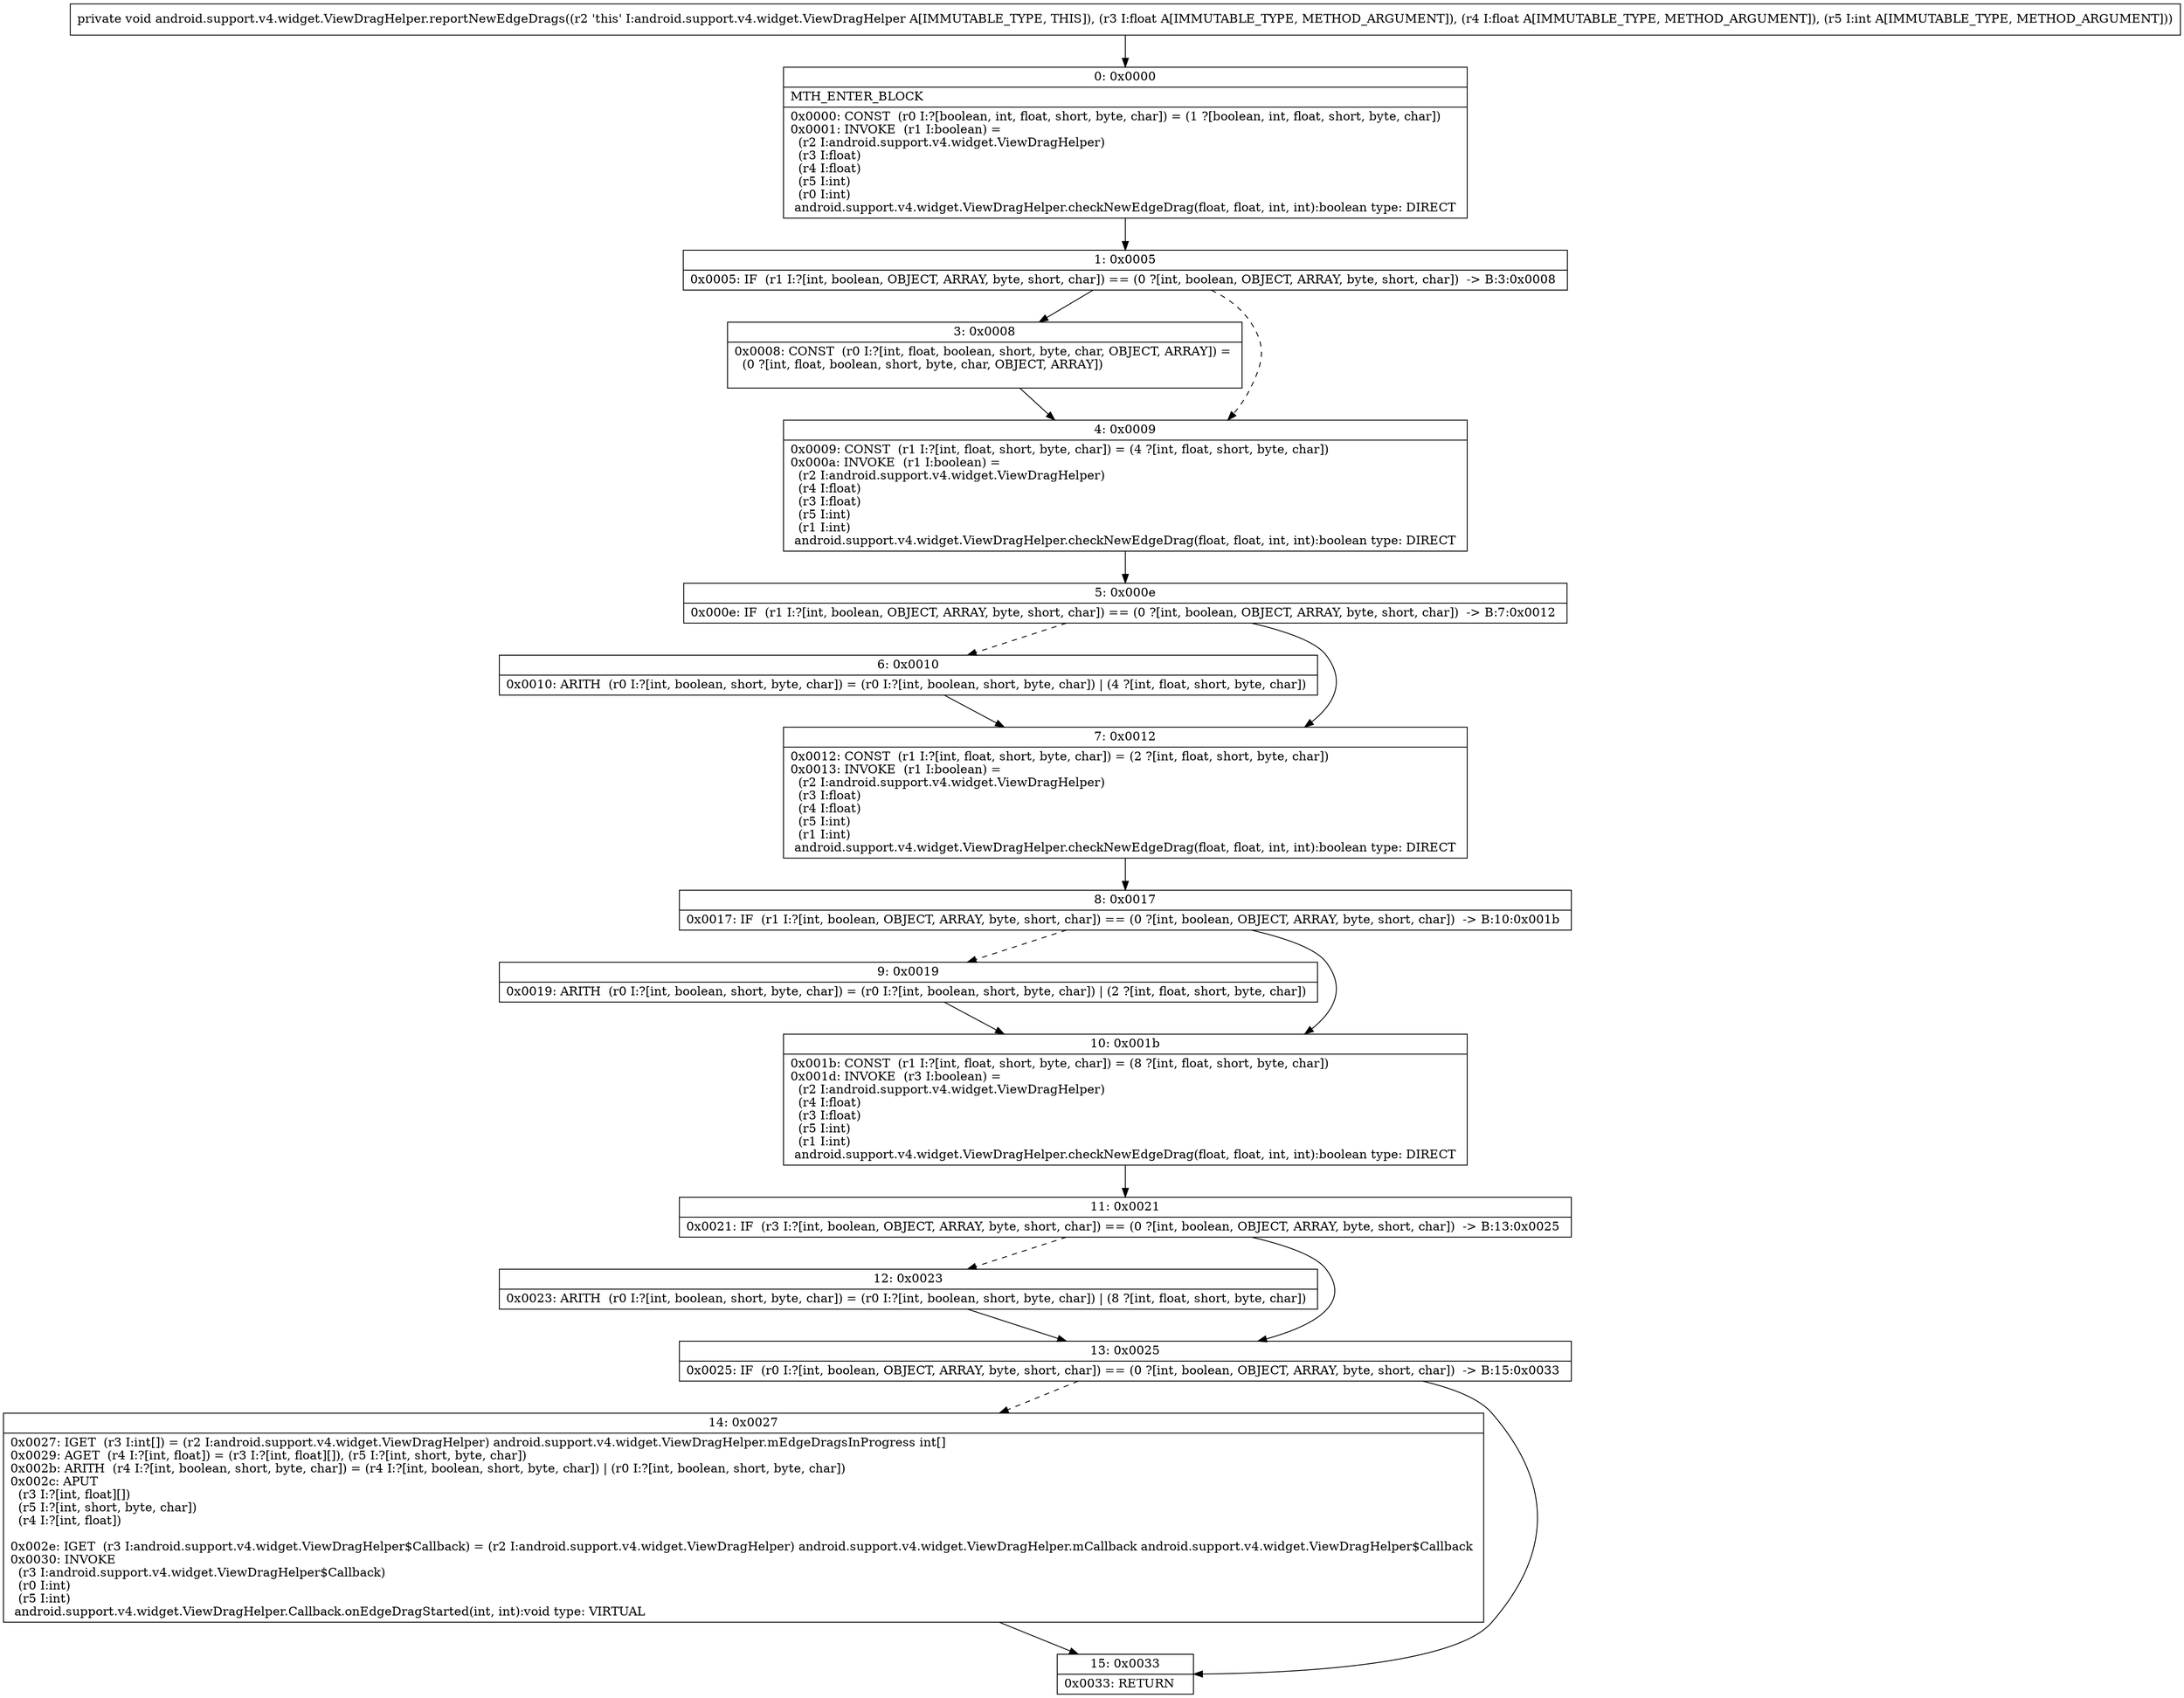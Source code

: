 digraph "CFG forandroid.support.v4.widget.ViewDragHelper.reportNewEdgeDrags(FFI)V" {
Node_0 [shape=record,label="{0\:\ 0x0000|MTH_ENTER_BLOCK\l|0x0000: CONST  (r0 I:?[boolean, int, float, short, byte, char]) = (1 ?[boolean, int, float, short, byte, char]) \l0x0001: INVOKE  (r1 I:boolean) = \l  (r2 I:android.support.v4.widget.ViewDragHelper)\l  (r3 I:float)\l  (r4 I:float)\l  (r5 I:int)\l  (r0 I:int)\l android.support.v4.widget.ViewDragHelper.checkNewEdgeDrag(float, float, int, int):boolean type: DIRECT \l}"];
Node_1 [shape=record,label="{1\:\ 0x0005|0x0005: IF  (r1 I:?[int, boolean, OBJECT, ARRAY, byte, short, char]) == (0 ?[int, boolean, OBJECT, ARRAY, byte, short, char])  \-\> B:3:0x0008 \l}"];
Node_3 [shape=record,label="{3\:\ 0x0008|0x0008: CONST  (r0 I:?[int, float, boolean, short, byte, char, OBJECT, ARRAY]) = \l  (0 ?[int, float, boolean, short, byte, char, OBJECT, ARRAY])\l \l}"];
Node_4 [shape=record,label="{4\:\ 0x0009|0x0009: CONST  (r1 I:?[int, float, short, byte, char]) = (4 ?[int, float, short, byte, char]) \l0x000a: INVOKE  (r1 I:boolean) = \l  (r2 I:android.support.v4.widget.ViewDragHelper)\l  (r4 I:float)\l  (r3 I:float)\l  (r5 I:int)\l  (r1 I:int)\l android.support.v4.widget.ViewDragHelper.checkNewEdgeDrag(float, float, int, int):boolean type: DIRECT \l}"];
Node_5 [shape=record,label="{5\:\ 0x000e|0x000e: IF  (r1 I:?[int, boolean, OBJECT, ARRAY, byte, short, char]) == (0 ?[int, boolean, OBJECT, ARRAY, byte, short, char])  \-\> B:7:0x0012 \l}"];
Node_6 [shape=record,label="{6\:\ 0x0010|0x0010: ARITH  (r0 I:?[int, boolean, short, byte, char]) = (r0 I:?[int, boolean, short, byte, char]) \| (4 ?[int, float, short, byte, char]) \l}"];
Node_7 [shape=record,label="{7\:\ 0x0012|0x0012: CONST  (r1 I:?[int, float, short, byte, char]) = (2 ?[int, float, short, byte, char]) \l0x0013: INVOKE  (r1 I:boolean) = \l  (r2 I:android.support.v4.widget.ViewDragHelper)\l  (r3 I:float)\l  (r4 I:float)\l  (r5 I:int)\l  (r1 I:int)\l android.support.v4.widget.ViewDragHelper.checkNewEdgeDrag(float, float, int, int):boolean type: DIRECT \l}"];
Node_8 [shape=record,label="{8\:\ 0x0017|0x0017: IF  (r1 I:?[int, boolean, OBJECT, ARRAY, byte, short, char]) == (0 ?[int, boolean, OBJECT, ARRAY, byte, short, char])  \-\> B:10:0x001b \l}"];
Node_9 [shape=record,label="{9\:\ 0x0019|0x0019: ARITH  (r0 I:?[int, boolean, short, byte, char]) = (r0 I:?[int, boolean, short, byte, char]) \| (2 ?[int, float, short, byte, char]) \l}"];
Node_10 [shape=record,label="{10\:\ 0x001b|0x001b: CONST  (r1 I:?[int, float, short, byte, char]) = (8 ?[int, float, short, byte, char]) \l0x001d: INVOKE  (r3 I:boolean) = \l  (r2 I:android.support.v4.widget.ViewDragHelper)\l  (r4 I:float)\l  (r3 I:float)\l  (r5 I:int)\l  (r1 I:int)\l android.support.v4.widget.ViewDragHelper.checkNewEdgeDrag(float, float, int, int):boolean type: DIRECT \l}"];
Node_11 [shape=record,label="{11\:\ 0x0021|0x0021: IF  (r3 I:?[int, boolean, OBJECT, ARRAY, byte, short, char]) == (0 ?[int, boolean, OBJECT, ARRAY, byte, short, char])  \-\> B:13:0x0025 \l}"];
Node_12 [shape=record,label="{12\:\ 0x0023|0x0023: ARITH  (r0 I:?[int, boolean, short, byte, char]) = (r0 I:?[int, boolean, short, byte, char]) \| (8 ?[int, float, short, byte, char]) \l}"];
Node_13 [shape=record,label="{13\:\ 0x0025|0x0025: IF  (r0 I:?[int, boolean, OBJECT, ARRAY, byte, short, char]) == (0 ?[int, boolean, OBJECT, ARRAY, byte, short, char])  \-\> B:15:0x0033 \l}"];
Node_14 [shape=record,label="{14\:\ 0x0027|0x0027: IGET  (r3 I:int[]) = (r2 I:android.support.v4.widget.ViewDragHelper) android.support.v4.widget.ViewDragHelper.mEdgeDragsInProgress int[] \l0x0029: AGET  (r4 I:?[int, float]) = (r3 I:?[int, float][]), (r5 I:?[int, short, byte, char]) \l0x002b: ARITH  (r4 I:?[int, boolean, short, byte, char]) = (r4 I:?[int, boolean, short, byte, char]) \| (r0 I:?[int, boolean, short, byte, char]) \l0x002c: APUT  \l  (r3 I:?[int, float][])\l  (r5 I:?[int, short, byte, char])\l  (r4 I:?[int, float])\l \l0x002e: IGET  (r3 I:android.support.v4.widget.ViewDragHelper$Callback) = (r2 I:android.support.v4.widget.ViewDragHelper) android.support.v4.widget.ViewDragHelper.mCallback android.support.v4.widget.ViewDragHelper$Callback \l0x0030: INVOKE  \l  (r3 I:android.support.v4.widget.ViewDragHelper$Callback)\l  (r0 I:int)\l  (r5 I:int)\l android.support.v4.widget.ViewDragHelper.Callback.onEdgeDragStarted(int, int):void type: VIRTUAL \l}"];
Node_15 [shape=record,label="{15\:\ 0x0033|0x0033: RETURN   \l}"];
MethodNode[shape=record,label="{private void android.support.v4.widget.ViewDragHelper.reportNewEdgeDrags((r2 'this' I:android.support.v4.widget.ViewDragHelper A[IMMUTABLE_TYPE, THIS]), (r3 I:float A[IMMUTABLE_TYPE, METHOD_ARGUMENT]), (r4 I:float A[IMMUTABLE_TYPE, METHOD_ARGUMENT]), (r5 I:int A[IMMUTABLE_TYPE, METHOD_ARGUMENT])) }"];
MethodNode -> Node_0;
Node_0 -> Node_1;
Node_1 -> Node_3;
Node_1 -> Node_4[style=dashed];
Node_3 -> Node_4;
Node_4 -> Node_5;
Node_5 -> Node_6[style=dashed];
Node_5 -> Node_7;
Node_6 -> Node_7;
Node_7 -> Node_8;
Node_8 -> Node_9[style=dashed];
Node_8 -> Node_10;
Node_9 -> Node_10;
Node_10 -> Node_11;
Node_11 -> Node_12[style=dashed];
Node_11 -> Node_13;
Node_12 -> Node_13;
Node_13 -> Node_14[style=dashed];
Node_13 -> Node_15;
Node_14 -> Node_15;
}

